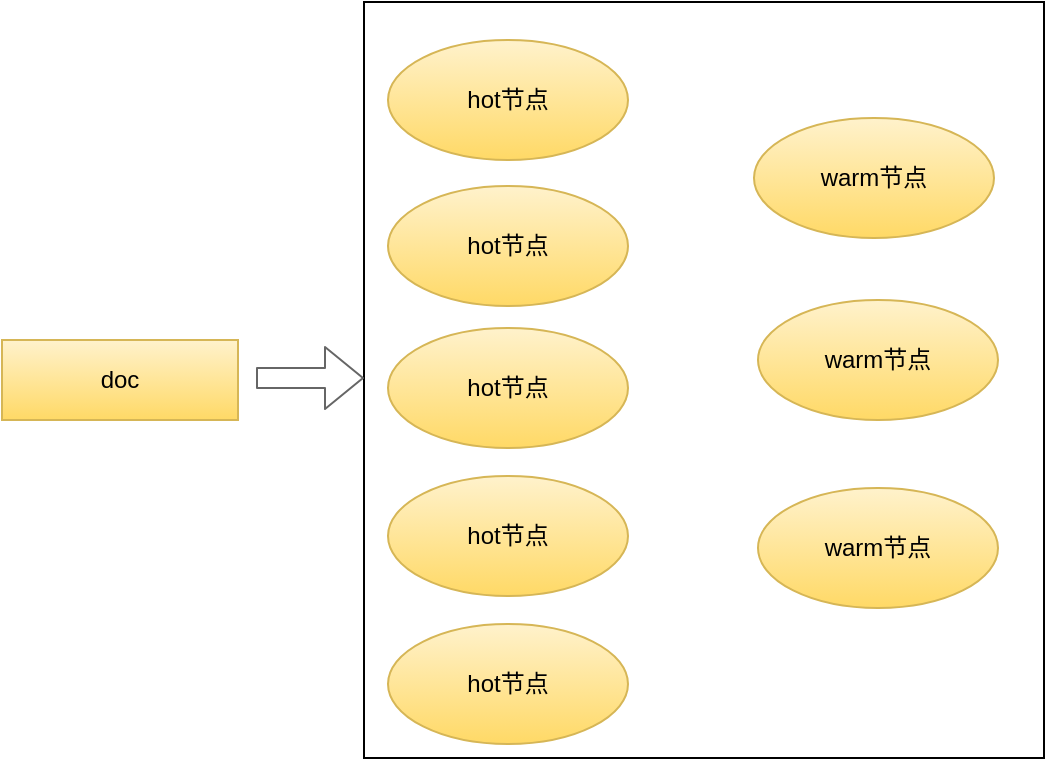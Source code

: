 <mxfile>
    <diagram id="rDEfCVFA9co9Iwv8oEo7" name="第 1 页">
        <mxGraphModel dx="1124" dy="567" grid="0" gridSize="10" guides="1" tooltips="1" connect="1" arrows="1" fold="1" page="1" pageScale="1" pageWidth="827" pageHeight="1169" background="#ffffff" math="0" shadow="0">
            <root>
                <mxCell id="0"/>
                <mxCell id="1" parent="0"/>
                <mxCell id="26" value="" style="rounded=0;whiteSpace=wrap;html=1;fontColor=#000000;fillColor=none;strokeColor=#000000;" parent="1" vertex="1">
                    <mxGeometry x="306" y="74" width="340" height="378" as="geometry"/>
                </mxCell>
                <mxCell id="6" value="&lt;font color=&quot;#000000&quot;&gt;doc&lt;/font&gt;" style="rounded=0;whiteSpace=wrap;html=1;fillColor=#fff2cc;gradientColor=#ffd966;strokeColor=#d6b656;" parent="1" vertex="1">
                    <mxGeometry x="125" y="243" width="118" height="40" as="geometry"/>
                </mxCell>
                <mxCell id="17" value="" style="edgeStyle=none;html=1;fontColor=#000000;" parent="1" edge="1">
                    <mxGeometry relative="1" as="geometry">
                        <mxPoint x="342" y="358" as="targetPoint"/>
                    </mxGeometry>
                </mxCell>
                <mxCell id="14" value="&lt;span style=&quot;color: rgb(0 , 0 , 0)&quot;&gt;hot节点&lt;/span&gt;" style="ellipse;whiteSpace=wrap;html=1;fillColor=#fff2cc;strokeColor=#d6b656;rounded=0;gradientColor=#ffd966;" parent="1" vertex="1">
                    <mxGeometry x="318" y="93" width="120" height="60" as="geometry"/>
                </mxCell>
                <mxCell id="18" value="&lt;span style=&quot;color: rgb(0 , 0 , 0)&quot;&gt;hot节点&lt;/span&gt;" style="ellipse;whiteSpace=wrap;html=1;fillColor=#fff2cc;strokeColor=#d6b656;rounded=0;gradientColor=#ffd966;" parent="1" vertex="1">
                    <mxGeometry x="318" y="237" width="120" height="60" as="geometry"/>
                </mxCell>
                <mxCell id="19" value="&lt;span style=&quot;color: rgb(0 , 0 , 0)&quot;&gt;hot节点&lt;/span&gt;" style="ellipse;whiteSpace=wrap;html=1;fillColor=#fff2cc;strokeColor=#d6b656;rounded=0;gradientColor=#ffd966;" parent="1" vertex="1">
                    <mxGeometry x="318" y="166" width="120" height="60" as="geometry"/>
                </mxCell>
                <mxCell id="20" value="&lt;span style=&quot;color: rgb(0 , 0 , 0)&quot;&gt;hot节点&lt;/span&gt;" style="ellipse;whiteSpace=wrap;html=1;fillColor=#fff2cc;strokeColor=#d6b656;rounded=0;gradientColor=#ffd966;" parent="1" vertex="1">
                    <mxGeometry x="318" y="311" width="120" height="60" as="geometry"/>
                </mxCell>
                <mxCell id="21" value="&lt;span style=&quot;color: rgb(0 , 0 , 0)&quot;&gt;hot节点&lt;/span&gt;" style="ellipse;whiteSpace=wrap;html=1;fillColor=#fff2cc;strokeColor=#d6b656;rounded=0;gradientColor=#ffd966;" parent="1" vertex="1">
                    <mxGeometry x="318" y="385" width="120" height="60" as="geometry"/>
                </mxCell>
                <mxCell id="29" value="" style="shape=flexArrow;endArrow=classic;html=1;fontColor=#000000;strokeColor=#666666;" parent="1" edge="1">
                    <mxGeometry width="50" height="50" relative="1" as="geometry">
                        <mxPoint x="252" y="262" as="sourcePoint"/>
                        <mxPoint x="306" y="262" as="targetPoint"/>
                    </mxGeometry>
                </mxCell>
                <mxCell id="31" value="&lt;span style=&quot;color: rgb(0 , 0 , 0)&quot;&gt;warm节点&lt;/span&gt;" style="ellipse;whiteSpace=wrap;html=1;fillColor=#fff2cc;strokeColor=#d6b656;rounded=0;gradientColor=#ffd966;" vertex="1" parent="1">
                    <mxGeometry x="501" y="132" width="120" height="60" as="geometry"/>
                </mxCell>
                <mxCell id="32" value="&lt;span style=&quot;color: rgb(0 , 0 , 0)&quot;&gt;warm节点&lt;/span&gt;" style="ellipse;whiteSpace=wrap;html=1;fillColor=#fff2cc;strokeColor=#d6b656;rounded=0;gradientColor=#ffd966;" vertex="1" parent="1">
                    <mxGeometry x="503" y="223" width="120" height="60" as="geometry"/>
                </mxCell>
                <mxCell id="33" value="&lt;span style=&quot;color: rgb(0 , 0 , 0)&quot;&gt;warm节点&lt;/span&gt;" style="ellipse;whiteSpace=wrap;html=1;fillColor=#fff2cc;strokeColor=#d6b656;rounded=0;gradientColor=#ffd966;" vertex="1" parent="1">
                    <mxGeometry x="503" y="317" width="120" height="60" as="geometry"/>
                </mxCell>
            </root>
        </mxGraphModel>
    </diagram>
</mxfile>